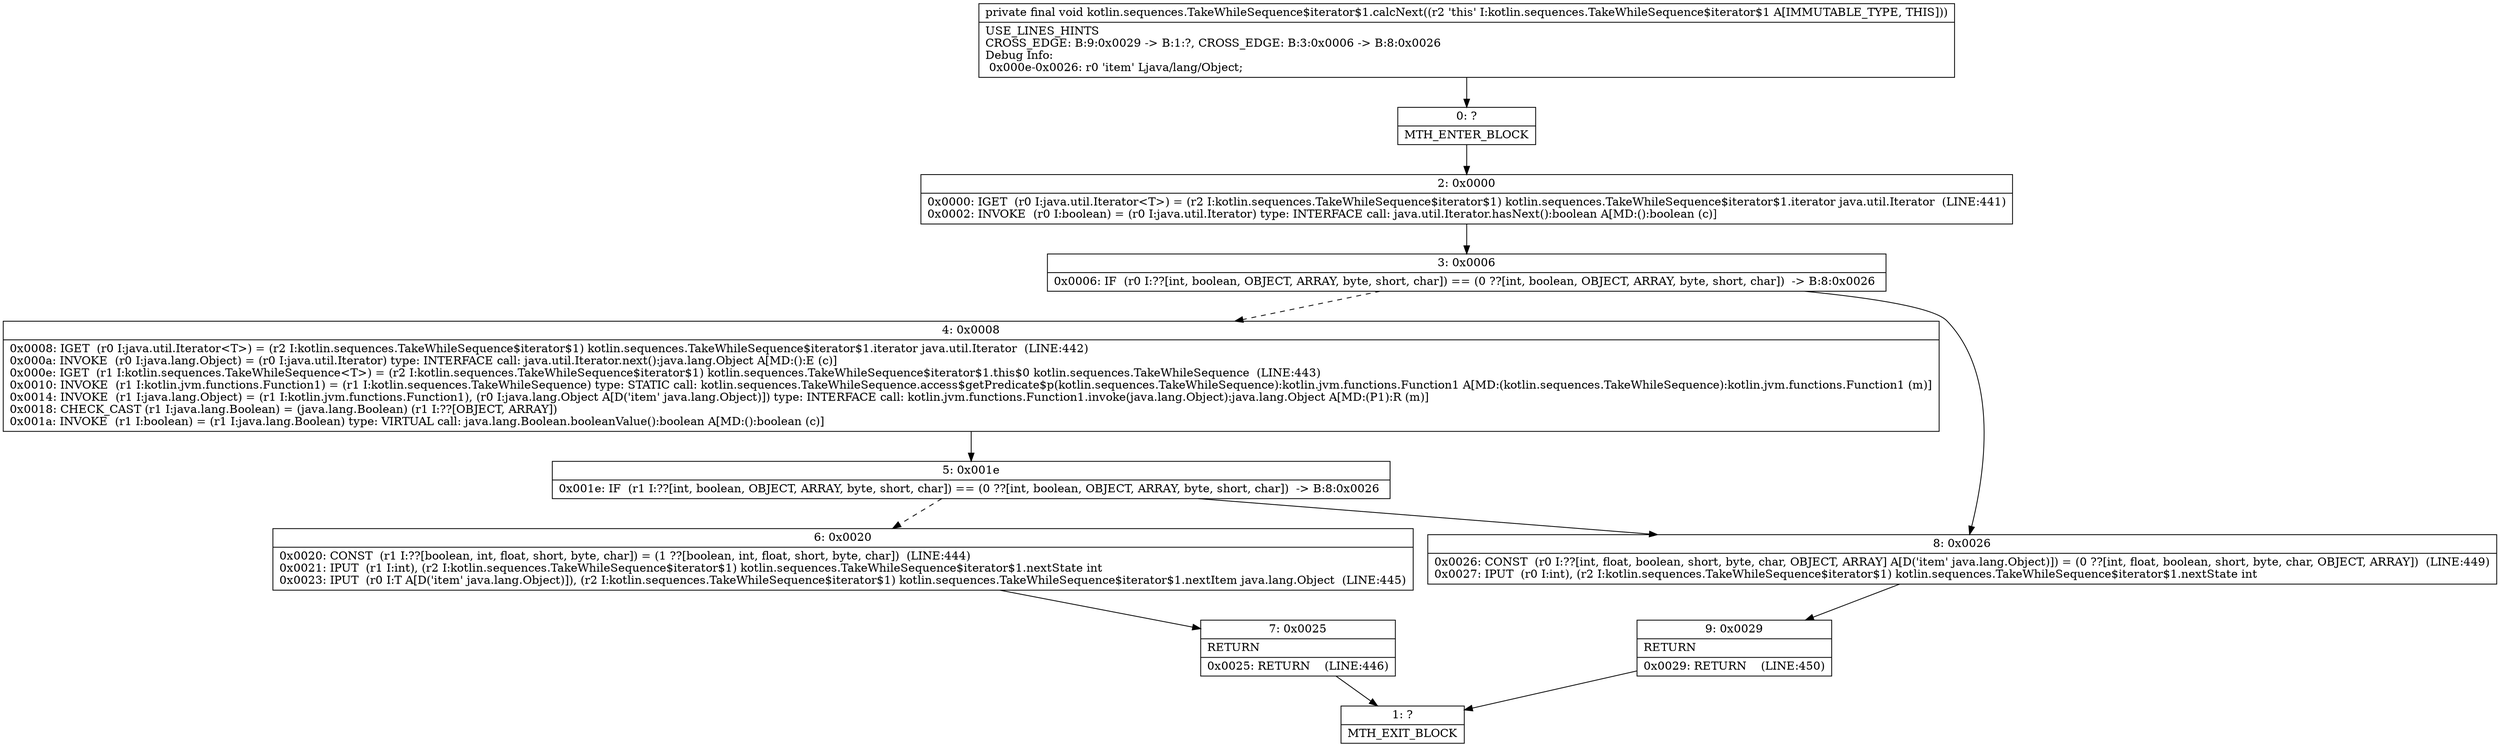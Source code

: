 digraph "CFG forkotlin.sequences.TakeWhileSequence$iterator$1.calcNext()V" {
Node_0 [shape=record,label="{0\:\ ?|MTH_ENTER_BLOCK\l}"];
Node_2 [shape=record,label="{2\:\ 0x0000|0x0000: IGET  (r0 I:java.util.Iterator\<T\>) = (r2 I:kotlin.sequences.TakeWhileSequence$iterator$1) kotlin.sequences.TakeWhileSequence$iterator$1.iterator java.util.Iterator  (LINE:441)\l0x0002: INVOKE  (r0 I:boolean) = (r0 I:java.util.Iterator) type: INTERFACE call: java.util.Iterator.hasNext():boolean A[MD:():boolean (c)]\l}"];
Node_3 [shape=record,label="{3\:\ 0x0006|0x0006: IF  (r0 I:??[int, boolean, OBJECT, ARRAY, byte, short, char]) == (0 ??[int, boolean, OBJECT, ARRAY, byte, short, char])  \-\> B:8:0x0026 \l}"];
Node_4 [shape=record,label="{4\:\ 0x0008|0x0008: IGET  (r0 I:java.util.Iterator\<T\>) = (r2 I:kotlin.sequences.TakeWhileSequence$iterator$1) kotlin.sequences.TakeWhileSequence$iterator$1.iterator java.util.Iterator  (LINE:442)\l0x000a: INVOKE  (r0 I:java.lang.Object) = (r0 I:java.util.Iterator) type: INTERFACE call: java.util.Iterator.next():java.lang.Object A[MD:():E (c)]\l0x000e: IGET  (r1 I:kotlin.sequences.TakeWhileSequence\<T\>) = (r2 I:kotlin.sequences.TakeWhileSequence$iterator$1) kotlin.sequences.TakeWhileSequence$iterator$1.this$0 kotlin.sequences.TakeWhileSequence  (LINE:443)\l0x0010: INVOKE  (r1 I:kotlin.jvm.functions.Function1) = (r1 I:kotlin.sequences.TakeWhileSequence) type: STATIC call: kotlin.sequences.TakeWhileSequence.access$getPredicate$p(kotlin.sequences.TakeWhileSequence):kotlin.jvm.functions.Function1 A[MD:(kotlin.sequences.TakeWhileSequence):kotlin.jvm.functions.Function1 (m)]\l0x0014: INVOKE  (r1 I:java.lang.Object) = (r1 I:kotlin.jvm.functions.Function1), (r0 I:java.lang.Object A[D('item' java.lang.Object)]) type: INTERFACE call: kotlin.jvm.functions.Function1.invoke(java.lang.Object):java.lang.Object A[MD:(P1):R (m)]\l0x0018: CHECK_CAST (r1 I:java.lang.Boolean) = (java.lang.Boolean) (r1 I:??[OBJECT, ARRAY]) \l0x001a: INVOKE  (r1 I:boolean) = (r1 I:java.lang.Boolean) type: VIRTUAL call: java.lang.Boolean.booleanValue():boolean A[MD:():boolean (c)]\l}"];
Node_5 [shape=record,label="{5\:\ 0x001e|0x001e: IF  (r1 I:??[int, boolean, OBJECT, ARRAY, byte, short, char]) == (0 ??[int, boolean, OBJECT, ARRAY, byte, short, char])  \-\> B:8:0x0026 \l}"];
Node_6 [shape=record,label="{6\:\ 0x0020|0x0020: CONST  (r1 I:??[boolean, int, float, short, byte, char]) = (1 ??[boolean, int, float, short, byte, char])  (LINE:444)\l0x0021: IPUT  (r1 I:int), (r2 I:kotlin.sequences.TakeWhileSequence$iterator$1) kotlin.sequences.TakeWhileSequence$iterator$1.nextState int \l0x0023: IPUT  (r0 I:T A[D('item' java.lang.Object)]), (r2 I:kotlin.sequences.TakeWhileSequence$iterator$1) kotlin.sequences.TakeWhileSequence$iterator$1.nextItem java.lang.Object  (LINE:445)\l}"];
Node_7 [shape=record,label="{7\:\ 0x0025|RETURN\l|0x0025: RETURN    (LINE:446)\l}"];
Node_1 [shape=record,label="{1\:\ ?|MTH_EXIT_BLOCK\l}"];
Node_8 [shape=record,label="{8\:\ 0x0026|0x0026: CONST  (r0 I:??[int, float, boolean, short, byte, char, OBJECT, ARRAY] A[D('item' java.lang.Object)]) = (0 ??[int, float, boolean, short, byte, char, OBJECT, ARRAY])  (LINE:449)\l0x0027: IPUT  (r0 I:int), (r2 I:kotlin.sequences.TakeWhileSequence$iterator$1) kotlin.sequences.TakeWhileSequence$iterator$1.nextState int \l}"];
Node_9 [shape=record,label="{9\:\ 0x0029|RETURN\l|0x0029: RETURN    (LINE:450)\l}"];
MethodNode[shape=record,label="{private final void kotlin.sequences.TakeWhileSequence$iterator$1.calcNext((r2 'this' I:kotlin.sequences.TakeWhileSequence$iterator$1 A[IMMUTABLE_TYPE, THIS]))  | USE_LINES_HINTS\lCROSS_EDGE: B:9:0x0029 \-\> B:1:?, CROSS_EDGE: B:3:0x0006 \-\> B:8:0x0026\lDebug Info:\l  0x000e\-0x0026: r0 'item' Ljava\/lang\/Object;\l}"];
MethodNode -> Node_0;Node_0 -> Node_2;
Node_2 -> Node_3;
Node_3 -> Node_4[style=dashed];
Node_3 -> Node_8;
Node_4 -> Node_5;
Node_5 -> Node_6[style=dashed];
Node_5 -> Node_8;
Node_6 -> Node_7;
Node_7 -> Node_1;
Node_8 -> Node_9;
Node_9 -> Node_1;
}

